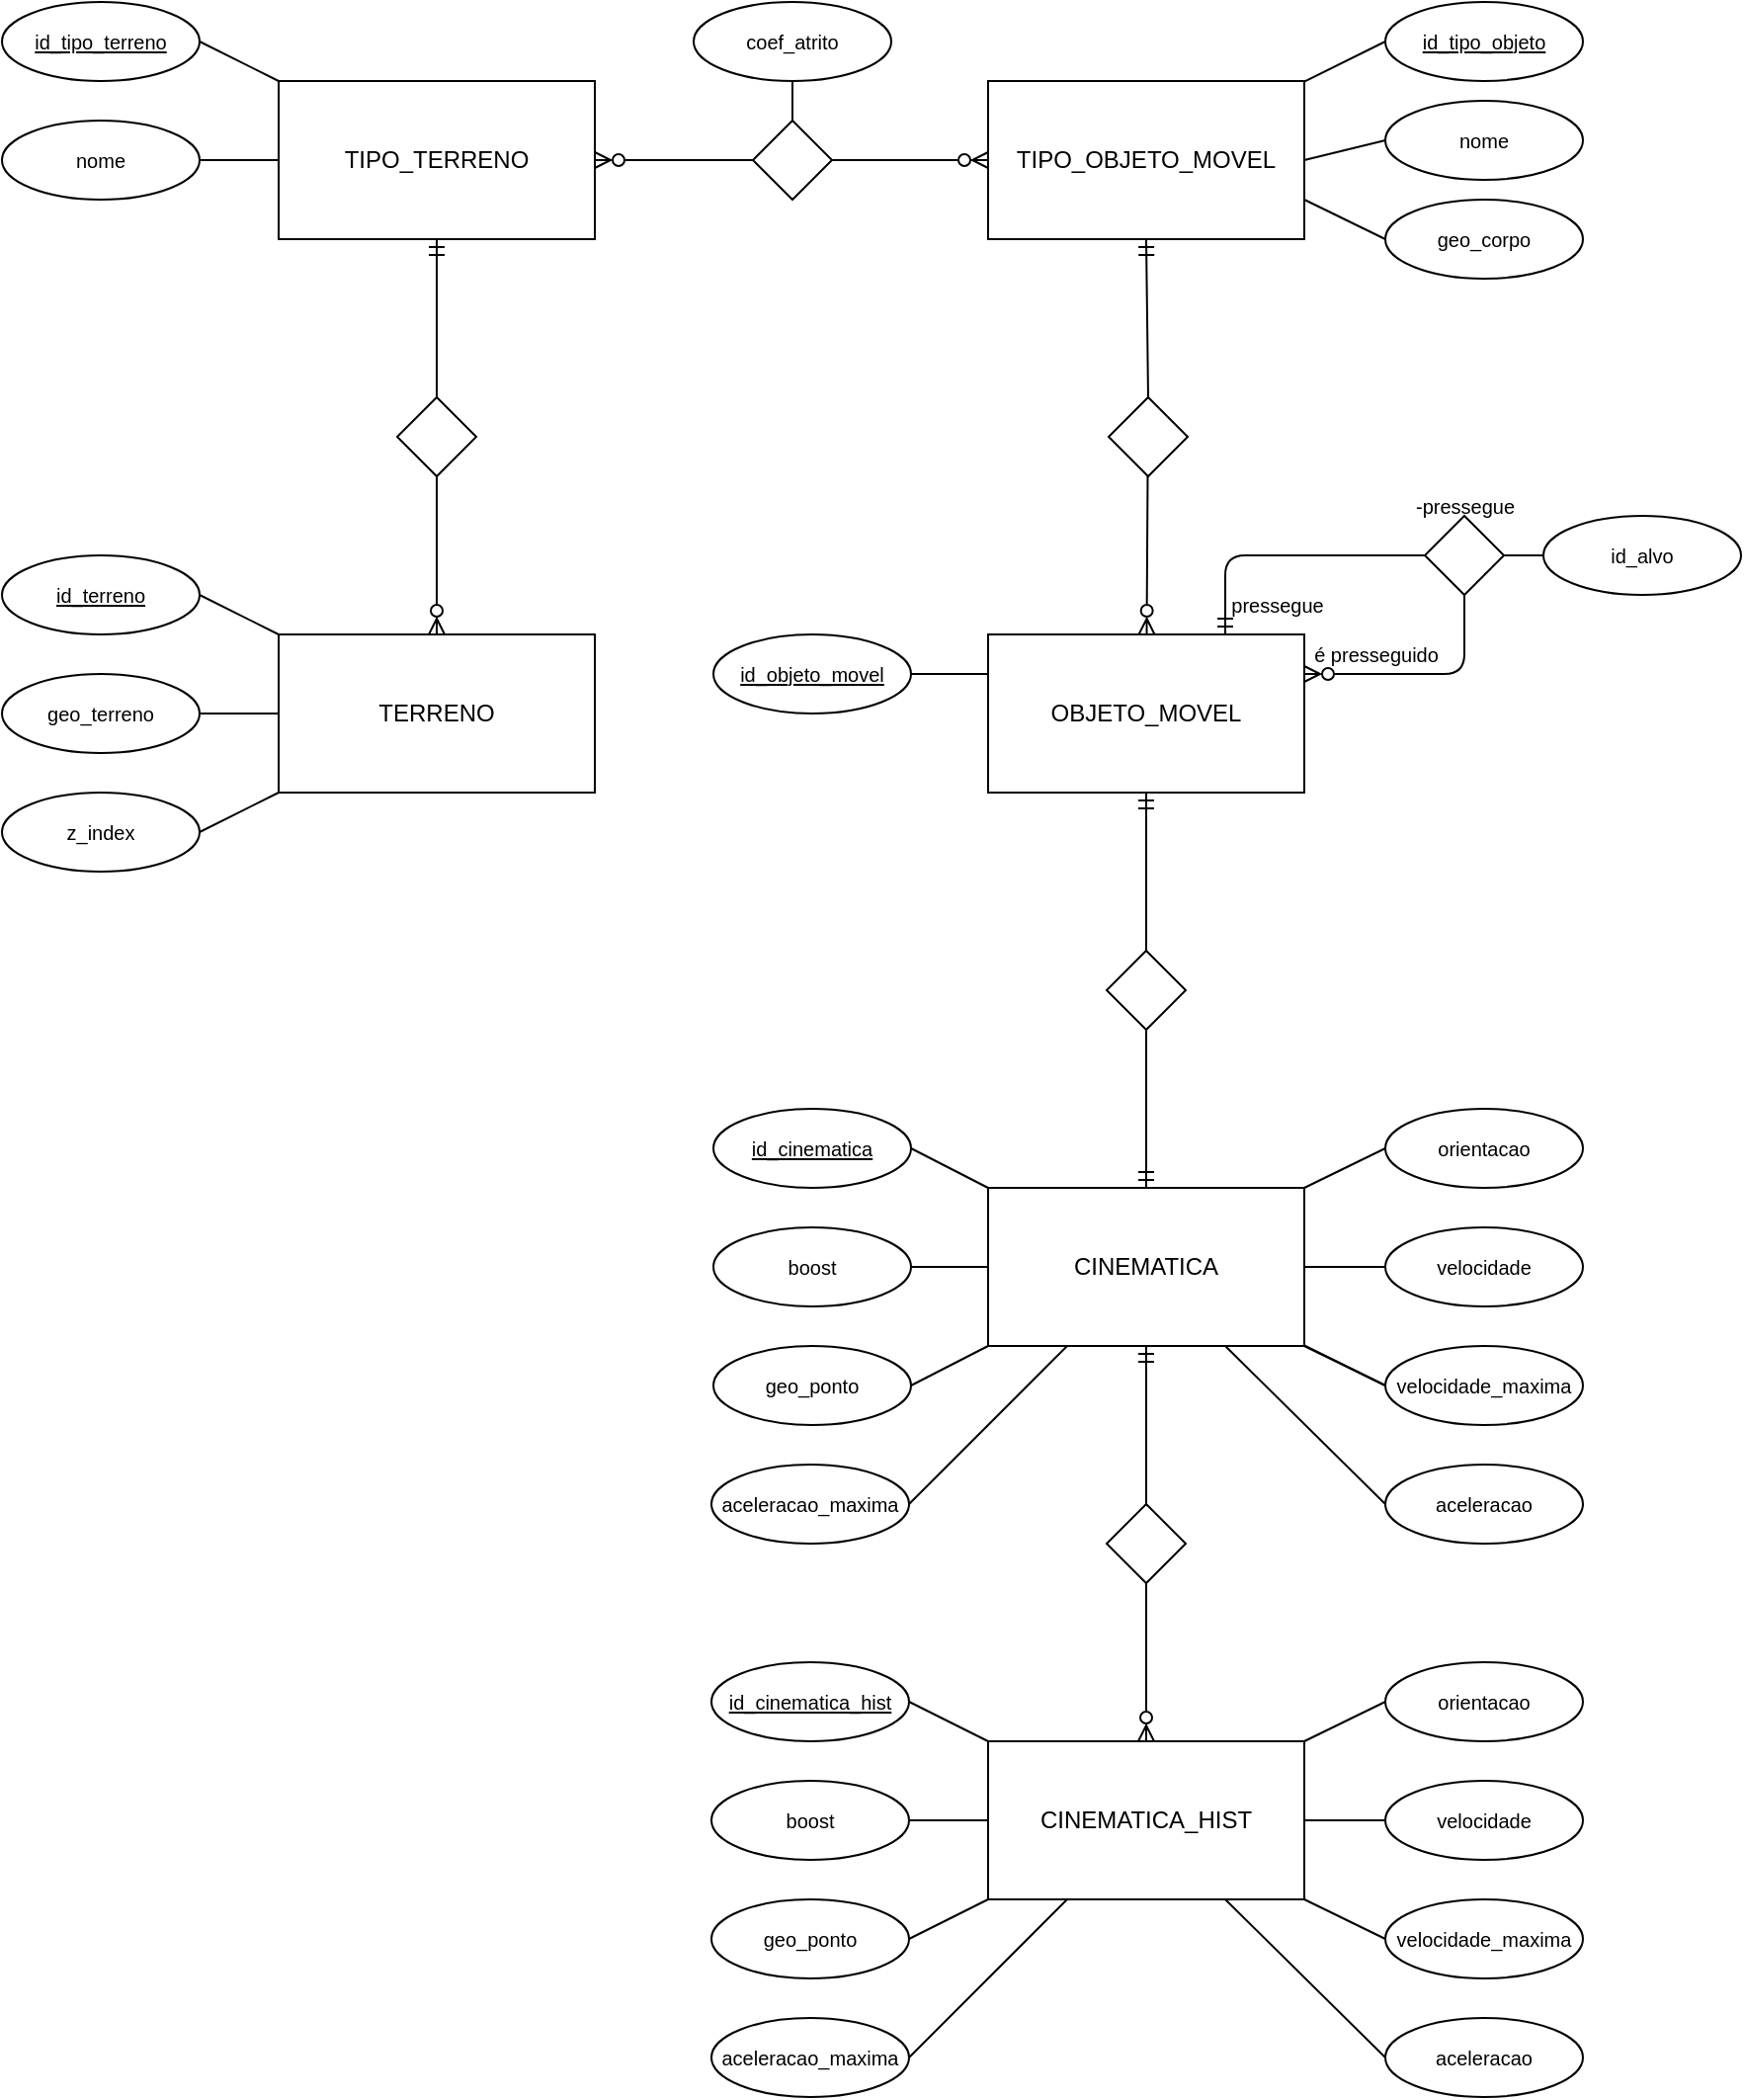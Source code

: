 <mxfile version="25.0.3">
  <diagram id="dItddgFi7ShvuidLizPI" name="Page-1">
    <mxGraphModel dx="1671" dy="892" grid="1" gridSize="10" guides="1" tooltips="1" connect="1" arrows="1" fold="1" page="1" pageScale="1" pageWidth="850" pageHeight="1100" math="0" shadow="0">
      <root>
        <mxCell id="0" />
        <mxCell id="1" parent="0" />
        <mxCell id="18" style="edgeStyle=none;html=1;entryX=1;entryY=0.5;entryDx=0;entryDy=0;startArrow=none;startFill=0;endArrow=none;endFill=0;" parent="1" source="2" target="15" edge="1">
          <mxGeometry relative="1" as="geometry" />
        </mxCell>
        <mxCell id="19" style="edgeStyle=none;html=1;entryX=1;entryY=0.5;entryDx=0;entryDy=0;startArrow=none;startFill=0;endArrow=none;endFill=0;" parent="1" source="2" target="14" edge="1">
          <mxGeometry relative="1" as="geometry" />
        </mxCell>
        <mxCell id="20" style="edgeStyle=none;html=1;entryX=1;entryY=0.5;entryDx=0;entryDy=0;startArrow=none;startFill=0;endArrow=none;endFill=0;" parent="1" source="2" target="11" edge="1">
          <mxGeometry relative="1" as="geometry" />
        </mxCell>
        <mxCell id="91" style="edgeStyle=none;rounded=0;html=1;entryX=0;entryY=0.5;entryDx=0;entryDy=0;fontSize=10;startArrow=ERzeroToMany;startFill=0;endArrow=none;endFill=0;exitX=1;exitY=0.5;exitDx=0;exitDy=0;" parent="1" source="3" target="88" edge="1">
          <mxGeometry relative="1" as="geometry" />
        </mxCell>
        <mxCell id="2" value="TERRENO" style="rounded=0;whiteSpace=wrap;html=1;" parent="1" vertex="1">
          <mxGeometry x="520" y="480" width="160" height="80" as="geometry" />
        </mxCell>
        <mxCell id="6" style="edgeStyle=none;html=1;entryX=0.5;entryY=0;entryDx=0;entryDy=0;endArrow=none;endFill=0;startArrow=ERmandOne;startFill=0;" parent="1" source="3" target="5" edge="1">
          <mxGeometry relative="1" as="geometry">
            <mxPoint x="600" y="320" as="targetPoint" />
          </mxGeometry>
        </mxCell>
        <mxCell id="16" style="edgeStyle=none;html=1;startArrow=none;startFill=0;endArrow=none;endFill=0;" parent="1" source="3" target="10" edge="1">
          <mxGeometry relative="1" as="geometry" />
        </mxCell>
        <mxCell id="17" style="edgeStyle=none;html=1;startArrow=none;startFill=0;endArrow=none;endFill=0;entryX=1;entryY=0.5;entryDx=0;entryDy=0;" parent="1" source="3" target="9" edge="1">
          <mxGeometry relative="1" as="geometry" />
        </mxCell>
        <mxCell id="3" value="TIPO_TERRENO" style="rounded=0;whiteSpace=wrap;html=1;" parent="1" vertex="1">
          <mxGeometry x="520" y="200" width="160" height="80" as="geometry" />
        </mxCell>
        <mxCell id="7" style="edgeStyle=none;html=1;entryX=0.5;entryY=0;entryDx=0;entryDy=0;endArrow=ERzeroToMany;endFill=0;" parent="1" source="5" target="2" edge="1">
          <mxGeometry relative="1" as="geometry" />
        </mxCell>
        <mxCell id="5" value="" style="rhombus;whiteSpace=wrap;html=1;" parent="1" vertex="1">
          <mxGeometry x="580" y="360" width="40" height="40" as="geometry" />
        </mxCell>
        <mxCell id="9" value="&lt;u style=&quot;font-size: 10px;&quot;&gt;id_tipo_terreno&lt;/u&gt;" style="ellipse;whiteSpace=wrap;html=1;fontSize=10;" parent="1" vertex="1">
          <mxGeometry x="380" y="160" width="100" height="40" as="geometry" />
        </mxCell>
        <mxCell id="10" value="nome" style="ellipse;whiteSpace=wrap;html=1;fontSize=10;" parent="1" vertex="1">
          <mxGeometry x="380" y="220" width="100" height="40" as="geometry" />
        </mxCell>
        <mxCell id="11" value="z_index" style="ellipse;whiteSpace=wrap;html=1;fontSize=10;" parent="1" vertex="1">
          <mxGeometry x="380" y="560" width="100" height="40" as="geometry" />
        </mxCell>
        <mxCell id="14" value="geo_terreno" style="ellipse;whiteSpace=wrap;html=1;fontSize=10;" parent="1" vertex="1">
          <mxGeometry x="380" y="500" width="100" height="40" as="geometry" />
        </mxCell>
        <mxCell id="15" value="&lt;u style=&quot;font-size: 10px;&quot;&gt;id_terreno&lt;/u&gt;" style="ellipse;whiteSpace=wrap;html=1;fontSize=10;" parent="1" vertex="1">
          <mxGeometry x="380" y="440" width="100" height="40" as="geometry" />
        </mxCell>
        <mxCell id="56" style="edgeStyle=none;html=1;entryX=0.5;entryY=0;entryDx=0;entryDy=0;startArrow=ERzeroToMany;startFill=0;endArrow=none;endFill=0;" parent="1" source="21" target="55" edge="1">
          <mxGeometry relative="1" as="geometry" />
        </mxCell>
        <mxCell id="79" style="edgeStyle=orthogonalEdgeStyle;html=1;exitX=1;exitY=0.25;exitDx=0;exitDy=0;entryX=0.5;entryY=1;entryDx=0;entryDy=0;fontSize=10;startArrow=ERzeroToMany;startFill=0;endArrow=none;endFill=0;" parent="1" source="21" target="77" edge="1">
          <mxGeometry relative="1" as="geometry" />
        </mxCell>
        <mxCell id="21" value="OBJETO_MOVEL" style="rounded=0;whiteSpace=wrap;html=1;" parent="1" vertex="1">
          <mxGeometry x="879" y="480" width="160" height="80" as="geometry" />
        </mxCell>
        <mxCell id="24" style="edgeStyle=none;html=1;entryX=0.5;entryY=0;entryDx=0;entryDy=0;startArrow=ERmandOne;startFill=0;endArrow=none;endFill=0;" parent="1" source="22" edge="1">
          <mxGeometry relative="1" as="geometry">
            <mxPoint x="959.0" y="600" as="targetPoint" />
          </mxGeometry>
        </mxCell>
        <mxCell id="41" value="" style="edgeStyle=none;html=1;startArrow=none;startFill=0;endArrow=none;endFill=0;" parent="1" source="22" target="35" edge="1">
          <mxGeometry relative="1" as="geometry" />
        </mxCell>
        <mxCell id="96" style="edgeStyle=none;html=1;entryX=0;entryY=0.5;entryDx=0;entryDy=0;endArrow=none;endFill=0;" parent="1" source="22" target="95" edge="1">
          <mxGeometry relative="1" as="geometry" />
        </mxCell>
        <mxCell id="98" style="edgeStyle=none;html=1;entryX=1;entryY=0.5;entryDx=0;entryDy=0;endArrow=none;endFill=0;" parent="1" source="22" target="97" edge="1">
          <mxGeometry relative="1" as="geometry" />
        </mxCell>
        <mxCell id="22" value="CINEMATICA" style="rounded=0;whiteSpace=wrap;html=1;" parent="1" vertex="1">
          <mxGeometry x="879" y="760" width="160" height="80" as="geometry" />
        </mxCell>
        <mxCell id="25" style="edgeStyle=none;html=1;entryX=0.5;entryY=1;entryDx=0;entryDy=0;startArrow=none;startFill=0;endArrow=ERmandOne;endFill=0;exitX=0.5;exitY=1;exitDx=0;exitDy=0;" parent="1" source="23" target="21" edge="1">
          <mxGeometry relative="1" as="geometry">
            <mxPoint x="959.0" y="650" as="sourcePoint" />
          </mxGeometry>
        </mxCell>
        <mxCell id="26" value="CINEMATICA_HIST" style="rounded=0;whiteSpace=wrap;html=1;" parent="1" vertex="1">
          <mxGeometry x="879" y="1040" width="160" height="80" as="geometry" />
        </mxCell>
        <mxCell id="42" style="edgeStyle=none;html=1;entryX=0;entryY=0;entryDx=0;entryDy=0;startArrow=none;startFill=0;endArrow=none;endFill=0;exitX=1;exitY=0.5;exitDx=0;exitDy=0;" parent="1" source="33" target="22" edge="1">
          <mxGeometry relative="1" as="geometry" />
        </mxCell>
        <mxCell id="33" value="&lt;u style=&quot;font-size: 10px;&quot;&gt;id_cinematica&lt;/u&gt;" style="ellipse;whiteSpace=wrap;html=1;fontSize=10;" parent="1" vertex="1">
          <mxGeometry x="740" y="720" width="100" height="40" as="geometry" />
        </mxCell>
        <mxCell id="40" style="edgeStyle=none;html=1;startArrow=none;startFill=0;endArrow=none;endFill=0;entryX=1;entryY=0;entryDx=0;entryDy=0;exitX=0;exitY=0.5;exitDx=0;exitDy=0;" parent="1" source="34" target="22" edge="1">
          <mxGeometry relative="1" as="geometry">
            <mxPoint x="879" y="780" as="targetPoint" />
          </mxGeometry>
        </mxCell>
        <mxCell id="34" value="orientacao" style="ellipse;whiteSpace=wrap;html=1;fontSize=10;" parent="1" vertex="1">
          <mxGeometry x="1080" y="720" width="100" height="40" as="geometry" />
        </mxCell>
        <mxCell id="35" value="velocidade" style="ellipse;whiteSpace=wrap;html=1;fontSize=10;" parent="1" vertex="1">
          <mxGeometry x="1080" y="780" width="100" height="40" as="geometry" />
        </mxCell>
        <mxCell id="38" style="edgeStyle=none;html=1;entryX=1;entryY=1;entryDx=0;entryDy=0;startArrow=none;startFill=0;endArrow=none;endFill=0;exitX=0;exitY=0.5;exitDx=0;exitDy=0;" parent="1" source="95" target="22" edge="1">
          <mxGeometry relative="1" as="geometry" />
        </mxCell>
        <mxCell id="36" value="aceleracao" style="ellipse;whiteSpace=wrap;html=1;fontSize=10;" parent="1" vertex="1">
          <mxGeometry x="1080" y="900" width="100" height="40" as="geometry" />
        </mxCell>
        <mxCell id="43" style="edgeStyle=none;html=1;startArrow=none;startFill=0;endArrow=none;endFill=0;entryX=0;entryY=1;entryDx=0;entryDy=0;exitX=1;exitY=0.5;exitDx=0;exitDy=0;" parent="1" source="37" target="22" edge="1">
          <mxGeometry relative="1" as="geometry">
            <mxPoint x="820" y="800" as="targetPoint" />
          </mxGeometry>
        </mxCell>
        <mxCell id="37" value="geo_ponto" style="ellipse;whiteSpace=wrap;html=1;fontSize=10;" parent="1" vertex="1">
          <mxGeometry x="740" y="840" width="100" height="40" as="geometry" />
        </mxCell>
        <mxCell id="51" style="edgeStyle=none;html=1;entryX=0;entryY=0.25;entryDx=0;entryDy=0;startArrow=none;startFill=0;endArrow=none;endFill=0;exitX=1;exitY=0.5;exitDx=0;exitDy=0;" parent="1" source="44" target="21" edge="1">
          <mxGeometry relative="1" as="geometry" />
        </mxCell>
        <mxCell id="44" value="&lt;u style=&quot;font-size: 10px;&quot;&gt;id_objeto_movel&lt;/u&gt;" style="ellipse;whiteSpace=wrap;html=1;fontSize=10;" parent="1" vertex="1">
          <mxGeometry x="740" y="480" width="100" height="40" as="geometry" />
        </mxCell>
        <mxCell id="78" style="edgeStyle=none;html=1;entryX=1;entryY=0.75;entryDx=0;entryDy=0;fontSize=10;startArrow=none;startFill=0;endArrow=none;endFill=0;exitX=0;exitY=0.5;exitDx=0;exitDy=0;" parent="1" source="47" target="54" edge="1">
          <mxGeometry relative="1" as="geometry" />
        </mxCell>
        <mxCell id="47" value="geo_corpo" style="ellipse;whiteSpace=wrap;html=1;fontSize=10;" parent="1" vertex="1">
          <mxGeometry x="1080" y="260" width="100" height="40" as="geometry" />
        </mxCell>
        <mxCell id="54" value="TIPO_OBJETO_MOVEL" style="rounded=0;whiteSpace=wrap;html=1;" parent="1" vertex="1">
          <mxGeometry x="879" y="200" width="160" height="80" as="geometry" />
        </mxCell>
        <mxCell id="57" style="edgeStyle=none;html=1;entryX=0.5;entryY=1;entryDx=0;entryDy=0;startArrow=none;startFill=0;endArrow=ERmandOne;endFill=0;exitX=0.5;exitY=0;exitDx=0;exitDy=0;" parent="1" source="55" target="54" edge="1">
          <mxGeometry relative="1" as="geometry">
            <mxPoint x="959" y="320" as="sourcePoint" />
          </mxGeometry>
        </mxCell>
        <mxCell id="55" value="" style="rhombus;whiteSpace=wrap;html=1;" parent="1" vertex="1">
          <mxGeometry x="940" y="360" width="40" height="40" as="geometry" />
        </mxCell>
        <mxCell id="61" style="edgeStyle=none;html=1;startArrow=none;startFill=0;endArrow=none;endFill=0;exitX=0;exitY=0.5;exitDx=0;exitDy=0;" parent="1" source="58" target="54" edge="1">
          <mxGeometry relative="1" as="geometry" />
        </mxCell>
        <mxCell id="58" value="&lt;u&gt;id_tipo_objeto&lt;/u&gt;" style="ellipse;whiteSpace=wrap;html=1;fontSize=10;" parent="1" vertex="1">
          <mxGeometry x="1080" y="160" width="100" height="40" as="geometry" />
        </mxCell>
        <mxCell id="60" style="edgeStyle=none;html=1;entryX=1;entryY=0.5;entryDx=0;entryDy=0;startArrow=none;startFill=0;endArrow=none;endFill=0;exitX=0;exitY=0.5;exitDx=0;exitDy=0;" parent="1" source="59" target="54" edge="1">
          <mxGeometry relative="1" as="geometry" />
        </mxCell>
        <mxCell id="59" value="nome" style="ellipse;whiteSpace=wrap;html=1;fontSize=10;" parent="1" vertex="1">
          <mxGeometry x="1080" y="210" width="100" height="40" as="geometry" />
        </mxCell>
        <mxCell id="63" value="" style="edgeStyle=none;html=1;entryX=0.5;entryY=1;entryDx=0;entryDy=0;startArrow=none;startFill=0;endArrow=none;endFill=0;exitX=0.5;exitY=1;exitDx=0;exitDy=0;" parent="1" edge="1">
          <mxGeometry relative="1" as="geometry">
            <mxPoint x="959.0" y="730" as="sourcePoint" />
            <mxPoint x="959" y="720" as="targetPoint" />
          </mxGeometry>
        </mxCell>
        <mxCell id="23" value="" style="rhombus;whiteSpace=wrap;html=1;" parent="1" vertex="1">
          <mxGeometry x="939" y="640" width="40" height="40" as="geometry" />
        </mxCell>
        <mxCell id="72" style="edgeStyle=none;html=1;entryX=0;entryY=1;entryDx=0;entryDy=0;fontSize=10;startArrow=none;startFill=0;endArrow=none;endFill=0;exitX=1;exitY=0.5;exitDx=0;exitDy=0;" parent="1" source="65" target="26" edge="1">
          <mxGeometry relative="1" as="geometry" />
        </mxCell>
        <mxCell id="65" value="geo_ponto" style="ellipse;whiteSpace=wrap;html=1;fontSize=10;" parent="1" vertex="1">
          <mxGeometry x="739" y="1120" width="100" height="40" as="geometry" />
        </mxCell>
        <mxCell id="73" style="edgeStyle=none;html=1;entryX=1;entryY=1;entryDx=0;entryDy=0;fontSize=10;startArrow=none;startFill=0;endArrow=none;endFill=0;exitX=0;exitY=0.5;exitDx=0;exitDy=0;" parent="1" source="66" target="26" edge="1">
          <mxGeometry relative="1" as="geometry" />
        </mxCell>
        <mxCell id="66" value="velocidade_maxima" style="ellipse;whiteSpace=wrap;html=1;fontSize=10;" parent="1" vertex="1">
          <mxGeometry x="1080" y="1120" width="100" height="40" as="geometry" />
        </mxCell>
        <mxCell id="74" style="edgeStyle=none;html=1;fontSize=10;startArrow=none;startFill=0;endArrow=none;endFill=0;exitX=0;exitY=0.5;exitDx=0;exitDy=0;entryX=1;entryY=0.5;entryDx=0;entryDy=0;" parent="1" source="67" target="26" edge="1">
          <mxGeometry relative="1" as="geometry" />
        </mxCell>
        <mxCell id="67" value="velocidade" style="ellipse;whiteSpace=wrap;html=1;fontSize=10;" parent="1" vertex="1">
          <mxGeometry x="1080" y="1060" width="100" height="40" as="geometry" />
        </mxCell>
        <mxCell id="75" style="edgeStyle=none;html=1;entryX=1;entryY=0;entryDx=0;entryDy=0;fontSize=10;startArrow=none;startFill=0;endArrow=none;endFill=0;exitX=0;exitY=0.5;exitDx=0;exitDy=0;" parent="1" source="68" target="26" edge="1">
          <mxGeometry relative="1" as="geometry" />
        </mxCell>
        <mxCell id="68" value="orientacao" style="ellipse;whiteSpace=wrap;html=1;fontSize=10;" parent="1" vertex="1">
          <mxGeometry x="1080" y="1000" width="100" height="40" as="geometry" />
        </mxCell>
        <mxCell id="76" style="edgeStyle=none;html=1;entryX=0;entryY=0;entryDx=0;entryDy=0;fontSize=10;startArrow=none;startFill=0;endArrow=none;endFill=0;exitX=1;exitY=0.5;exitDx=0;exitDy=0;" parent="1" source="69" target="26" edge="1">
          <mxGeometry relative="1" as="geometry" />
        </mxCell>
        <mxCell id="69" value="&lt;u style=&quot;font-size: 10px;&quot;&gt;id_cinematica_hist&lt;/u&gt;" style="ellipse;whiteSpace=wrap;html=1;fontSize=10;" parent="1" vertex="1">
          <mxGeometry x="739" y="1000" width="100" height="40" as="geometry" />
        </mxCell>
        <mxCell id="80" style="edgeStyle=orthogonalEdgeStyle;html=1;entryX=0.75;entryY=0;entryDx=0;entryDy=0;fontSize=10;startArrow=none;startFill=0;endArrow=ERmandOne;endFill=0;" parent="1" source="77" target="21" edge="1">
          <mxGeometry relative="1" as="geometry" />
        </mxCell>
        <mxCell id="82" value="pressegue" style="text;html=1;align=center;verticalAlign=middle;resizable=0;points=[];autosize=1;strokeColor=none;fillColor=none;fontSize=10;" parent="1" vertex="1">
          <mxGeometry x="990" y="450" width="70" height="30" as="geometry" />
        </mxCell>
        <mxCell id="83" value="é presseguido" style="text;html=1;align=center;verticalAlign=middle;resizable=0;points=[];autosize=1;strokeColor=none;fillColor=none;fontSize=10;" parent="1" vertex="1">
          <mxGeometry x="1030" y="475" width="90" height="30" as="geometry" />
        </mxCell>
        <mxCell id="86" style="rounded=0;html=1;entryX=0;entryY=0.5;entryDx=0;entryDy=0;fontSize=10;startArrow=none;startFill=0;endArrow=none;endFill=0;exitX=1;exitY=0.5;exitDx=0;exitDy=0;" parent="1" source="84" target="22" edge="1">
          <mxGeometry relative="1" as="geometry" />
        </mxCell>
        <mxCell id="84" value="boost" style="ellipse;whiteSpace=wrap;html=1;fontSize=10;" parent="1" vertex="1">
          <mxGeometry x="740" y="780" width="100" height="40" as="geometry" />
        </mxCell>
        <mxCell id="90" style="edgeStyle=none;rounded=0;html=1;entryX=0;entryY=0.5;entryDx=0;entryDy=0;fontSize=10;startArrow=none;startFill=0;endArrow=ERzeroToMany;endFill=0;" parent="1" source="88" target="54" edge="1">
          <mxGeometry relative="1" as="geometry" />
        </mxCell>
        <mxCell id="88" value="" style="rhombus;whiteSpace=wrap;html=1;" parent="1" vertex="1">
          <mxGeometry x="760" y="220" width="40" height="40" as="geometry" />
        </mxCell>
        <mxCell id="89" value="" style="group" parent="1" vertex="1" connectable="0">
          <mxGeometry x="1090" y="400" width="70" height="60" as="geometry" />
        </mxCell>
        <mxCell id="77" value="" style="rhombus;whiteSpace=wrap;html=1;" parent="89" vertex="1">
          <mxGeometry x="10" y="20" width="40" height="40" as="geometry" />
        </mxCell>
        <mxCell id="81" value="-pressegue" style="text;html=1;align=center;verticalAlign=middle;resizable=0;points=[];autosize=1;strokeColor=none;fillColor=none;fontSize=10;" parent="89" vertex="1">
          <mxGeometry x="-5" width="70" height="30" as="geometry" />
        </mxCell>
        <mxCell id="93" style="edgeStyle=none;rounded=0;html=1;entryX=0.5;entryY=0;entryDx=0;entryDy=0;fontSize=10;startArrow=none;startFill=0;endArrow=none;endFill=0;" parent="1" source="92" target="88" edge="1">
          <mxGeometry relative="1" as="geometry" />
        </mxCell>
        <mxCell id="92" value="coef_atrito" style="ellipse;whiteSpace=wrap;html=1;fontSize=10;" parent="1" vertex="1">
          <mxGeometry x="730" y="160" width="100" height="40" as="geometry" />
        </mxCell>
        <mxCell id="sK2ZmtEzoJuicrQZaxWQ-94" style="rounded=0;orthogonalLoop=1;jettySize=auto;html=1;entryX=0;entryY=0.5;entryDx=0;entryDy=0;endArrow=none;endFill=0;exitX=1;exitY=0.5;exitDx=0;exitDy=0;" parent="1" source="sK2ZmtEzoJuicrQZaxWQ-93" target="26" edge="1">
          <mxGeometry relative="1" as="geometry" />
        </mxCell>
        <mxCell id="sK2ZmtEzoJuicrQZaxWQ-93" value="boost" style="ellipse;whiteSpace=wrap;html=1;fontSize=10;" parent="1" vertex="1">
          <mxGeometry x="739" y="1060" width="100" height="40" as="geometry" />
        </mxCell>
        <mxCell id="97" value="aceleracao_maxima" style="ellipse;whiteSpace=wrap;html=1;fontSize=10;" parent="1" vertex="1">
          <mxGeometry x="739" y="900" width="100" height="40" as="geometry" />
        </mxCell>
        <mxCell id="y2tD0DHW9Sj--3V0zvhR-99" style="edgeStyle=orthogonalEdgeStyle;rounded=0;orthogonalLoop=1;jettySize=auto;html=1;endArrow=ERmandOne;endFill=0;" edge="1" parent="1" source="y2tD0DHW9Sj--3V0zvhR-98" target="22">
          <mxGeometry relative="1" as="geometry" />
        </mxCell>
        <mxCell id="y2tD0DHW9Sj--3V0zvhR-100" style="edgeStyle=orthogonalEdgeStyle;rounded=0;orthogonalLoop=1;jettySize=auto;html=1;entryX=0.5;entryY=0;entryDx=0;entryDy=0;endArrow=ERzeroToMany;endFill=0;" edge="1" parent="1" source="y2tD0DHW9Sj--3V0zvhR-98" target="26">
          <mxGeometry relative="1" as="geometry" />
        </mxCell>
        <mxCell id="y2tD0DHW9Sj--3V0zvhR-98" value="" style="rhombus;whiteSpace=wrap;html=1;" vertex="1" parent="1">
          <mxGeometry x="939" y="920" width="40" height="40" as="geometry" />
        </mxCell>
        <mxCell id="y2tD0DHW9Sj--3V0zvhR-102" value="&lt;span style=&quot;font-size: 10px;&quot;&gt;id_alvo&lt;/span&gt;" style="ellipse;whiteSpace=wrap;html=1;fontSize=10;" vertex="1" parent="1">
          <mxGeometry x="1160" y="420" width="100" height="40" as="geometry" />
        </mxCell>
        <mxCell id="y2tD0DHW9Sj--3V0zvhR-103" style="edgeStyle=orthogonalEdgeStyle;rounded=0;orthogonalLoop=1;jettySize=auto;html=1;entryX=0;entryY=0.5;entryDx=0;entryDy=0;endArrow=none;endFill=0;" edge="1" parent="1" source="77" target="y2tD0DHW9Sj--3V0zvhR-102">
          <mxGeometry relative="1" as="geometry" />
        </mxCell>
        <mxCell id="y2tD0DHW9Sj--3V0zvhR-104" value="" style="edgeStyle=none;html=1;entryX=0.75;entryY=1;entryDx=0;entryDy=0;startArrow=none;startFill=0;endArrow=none;endFill=0;exitX=0;exitY=0.5;exitDx=0;exitDy=0;" edge="1" parent="1" source="36" target="22">
          <mxGeometry relative="1" as="geometry">
            <mxPoint x="1290" y="890" as="sourcePoint" />
            <mxPoint x="1039" y="840" as="targetPoint" />
          </mxGeometry>
        </mxCell>
        <mxCell id="95" value="velocidade_maxima" style="ellipse;whiteSpace=wrap;html=1;fontSize=10;" parent="1" vertex="1">
          <mxGeometry x="1080" y="840" width="100" height="40" as="geometry" />
        </mxCell>
        <mxCell id="y2tD0DHW9Sj--3V0zvhR-107" style="rounded=0;orthogonalLoop=1;jettySize=auto;html=1;entryX=0.75;entryY=1;entryDx=0;entryDy=0;endArrow=none;endFill=0;exitX=0;exitY=0.5;exitDx=0;exitDy=0;" edge="1" parent="1" source="y2tD0DHW9Sj--3V0zvhR-105" target="26">
          <mxGeometry relative="1" as="geometry" />
        </mxCell>
        <mxCell id="y2tD0DHW9Sj--3V0zvhR-105" value="aceleracao" style="ellipse;whiteSpace=wrap;html=1;fontSize=10;" vertex="1" parent="1">
          <mxGeometry x="1080" y="1180" width="100" height="40" as="geometry" />
        </mxCell>
        <mxCell id="y2tD0DHW9Sj--3V0zvhR-108" style="rounded=0;orthogonalLoop=1;jettySize=auto;html=1;entryX=0.25;entryY=1;entryDx=0;entryDy=0;endArrow=none;endFill=0;exitX=1;exitY=0.5;exitDx=0;exitDy=0;" edge="1" parent="1" source="y2tD0DHW9Sj--3V0zvhR-106" target="26">
          <mxGeometry relative="1" as="geometry" />
        </mxCell>
        <mxCell id="y2tD0DHW9Sj--3V0zvhR-106" value="aceleracao_maxima" style="ellipse;whiteSpace=wrap;html=1;fontSize=10;" vertex="1" parent="1">
          <mxGeometry x="739" y="1180" width="100" height="40" as="geometry" />
        </mxCell>
      </root>
    </mxGraphModel>
  </diagram>
</mxfile>
